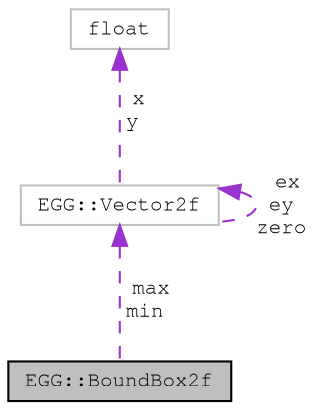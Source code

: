 digraph "EGG::BoundBox2f"
{
 // LATEX_PDF_SIZE
  edge [fontname="FreeMono",fontsize="10",labelfontname="FreeMono",labelfontsize="10"];
  node [fontname="FreeMono",fontsize="10",shape=record];
  Node1 [label="EGG::BoundBox2f",height=0.2,width=0.4,color="black", fillcolor="grey75", style="filled", fontcolor="black",tooltip=" "];
  Node2 -> Node1 [dir="back",color="darkorchid3",fontsize="10",style="dashed",label=" max\nmin" ,fontname="FreeMono"];
  Node2 [label="EGG::Vector2f",height=0.2,width=0.4,color="grey75", fillcolor="white", style="filled",URL="$struct_e_g_g_1_1_vector2f.html",tooltip=" "];
  Node3 -> Node2 [dir="back",color="darkorchid3",fontsize="10",style="dashed",label=" x\ny" ,fontname="FreeMono"];
  Node3 [label="float",height=0.2,width=0.4,color="grey75", fillcolor="white", style="filled",tooltip=" "];
  Node2 -> Node2 [dir="back",color="darkorchid3",fontsize="10",style="dashed",label=" ex\ney\nzero" ,fontname="FreeMono"];
}
